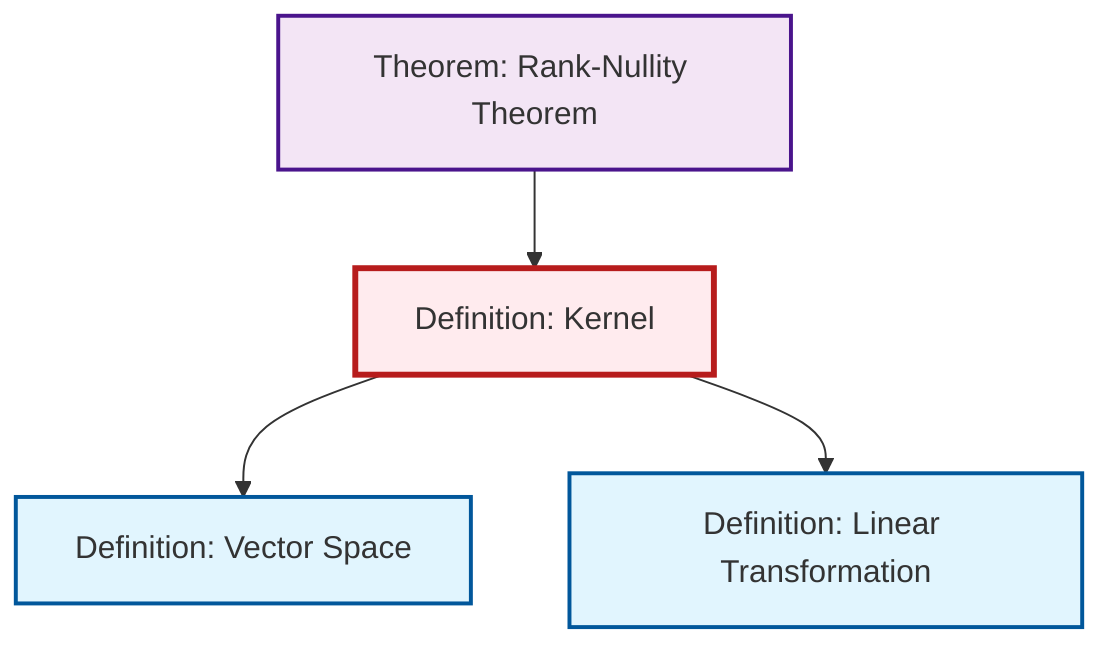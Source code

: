 graph TD
    classDef definition fill:#e1f5fe,stroke:#01579b,stroke-width:2px
    classDef theorem fill:#f3e5f5,stroke:#4a148c,stroke-width:2px
    classDef axiom fill:#fff3e0,stroke:#e65100,stroke-width:2px
    classDef example fill:#e8f5e9,stroke:#1b5e20,stroke-width:2px
    classDef current fill:#ffebee,stroke:#b71c1c,stroke-width:3px
    def-vector-space["Definition: Vector Space"]:::definition
    def-kernel["Definition: Kernel"]:::definition
    def-linear-transformation["Definition: Linear Transformation"]:::definition
    thm-rank-nullity["Theorem: Rank-Nullity Theorem"]:::theorem
    thm-rank-nullity --> def-kernel
    def-kernel --> def-vector-space
    def-kernel --> def-linear-transformation
    class def-kernel current